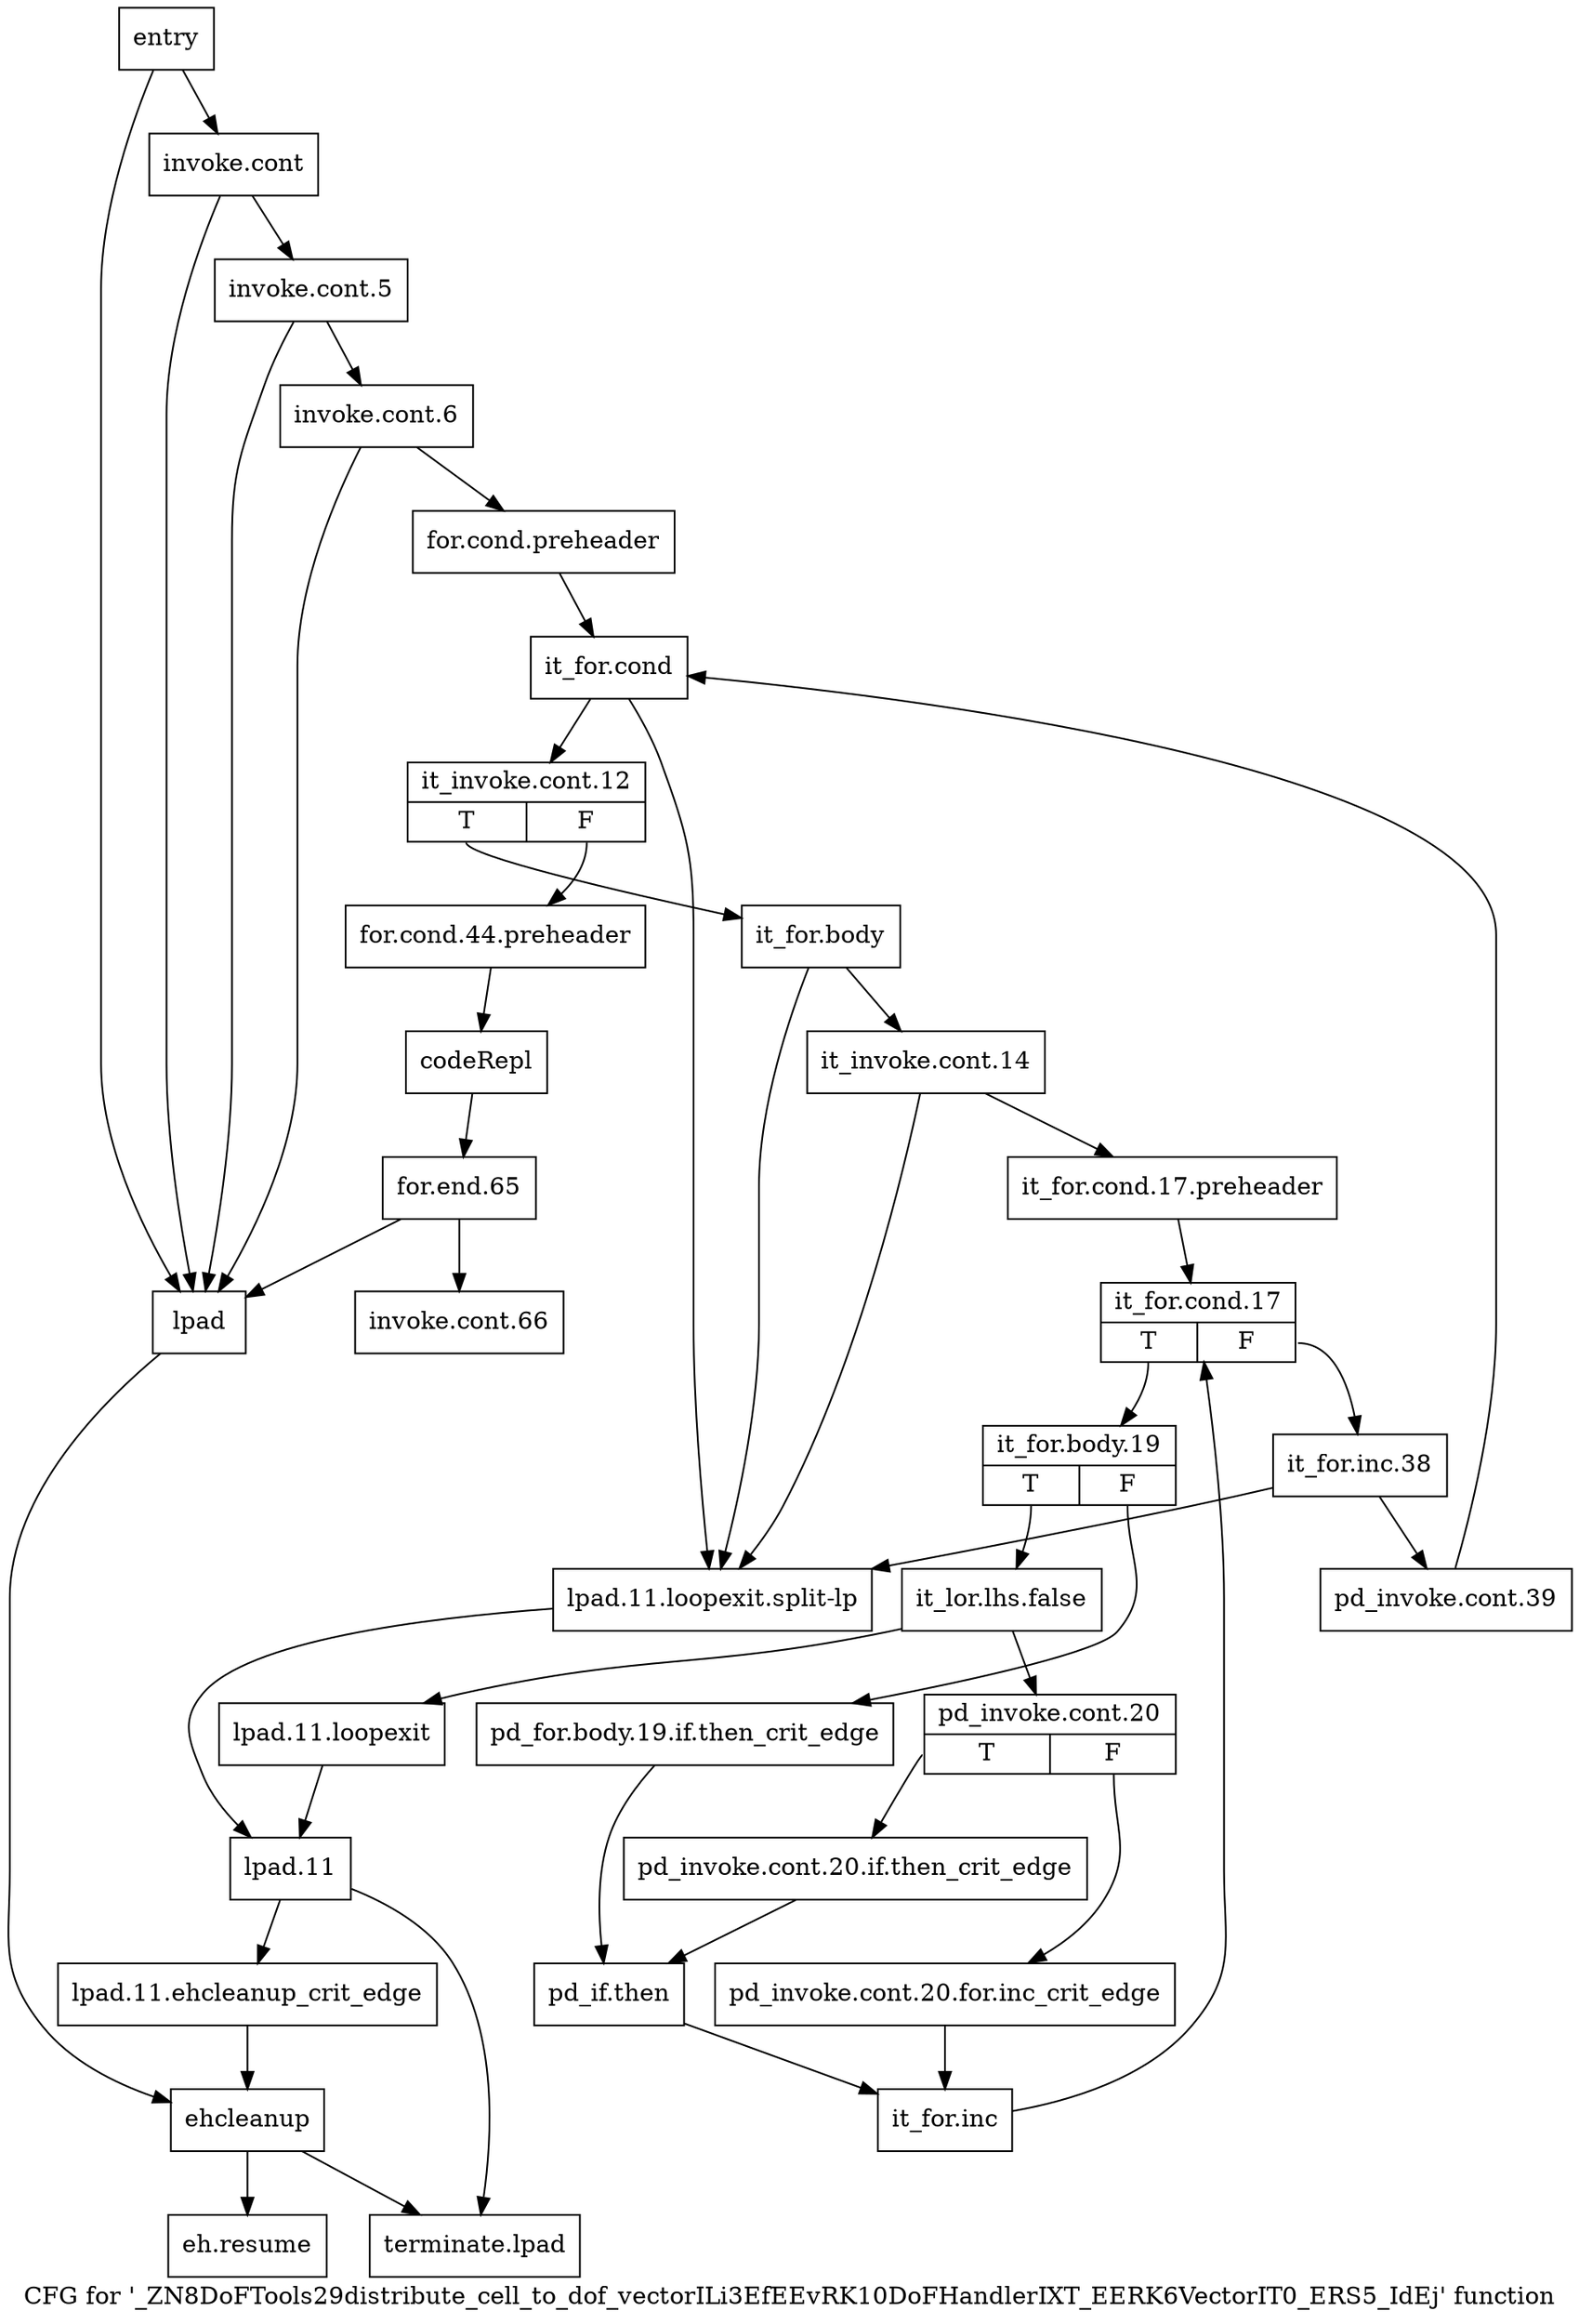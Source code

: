 digraph "CFG for '_ZN8DoFTools29distribute_cell_to_dof_vectorILi3EfEEvRK10DoFHandlerIXT_EERK6VectorIT0_ERS5_IdEj' function" {
	label="CFG for '_ZN8DoFTools29distribute_cell_to_dof_vectorILi3EfEEvRK10DoFHandlerIXT_EERK6VectorIT0_ERS5_IdEj' function";

	Node0x39ebb50 [shape=record,label="{entry}"];
	Node0x39ebb50 -> Node0x39f35b0;
	Node0x39ebb50 -> Node0x39f3b50;
	Node0x39f35b0 [shape=record,label="{invoke.cont}"];
	Node0x39f35b0 -> Node0x39f3600;
	Node0x39f35b0 -> Node0x39f3b50;
	Node0x39f3600 [shape=record,label="{invoke.cont.5}"];
	Node0x39f3600 -> Node0x39f3650;
	Node0x39f3600 -> Node0x39f3b50;
	Node0x39f3650 [shape=record,label="{invoke.cont.6}"];
	Node0x39f3650 -> Node0x39f36a0;
	Node0x39f3650 -> Node0x39f3b50;
	Node0x39f36a0 [shape=record,label="{for.cond.preheader}"];
	Node0x39f36a0 -> Node0x39f36f0;
	Node0x39f36f0 [shape=record,label="{it_for.cond}"];
	Node0x39f36f0 -> Node0x39f3740;
	Node0x39f36f0 -> Node0x39ed4a0;
	Node0x39f3740 [shape=record,label="{it_invoke.cont.12|{<s0>T|<s1>F}}"];
	Node0x39f3740:s0 -> Node0x39f37e0;
	Node0x39f3740:s1 -> Node0x39f3790;
	Node0x39f3790 [shape=record,label="{for.cond.44.preheader}"];
	Node0x39f3790 -> Node0x39ed680;
	Node0x39f37e0 [shape=record,label="{it_for.body}"];
	Node0x39f37e0 -> Node0x39f3830;
	Node0x39f37e0 -> Node0x39ed4a0;
	Node0x39f3830 [shape=record,label="{it_invoke.cont.14}"];
	Node0x39f3830 -> Node0x39f3880;
	Node0x39f3830 -> Node0x39ed4a0;
	Node0x39f3880 [shape=record,label="{it_for.cond.17.preheader}"];
	Node0x39f3880 -> Node0x39f38d0;
	Node0x39f38d0 [shape=record,label="{it_for.cond.17|{<s0>T|<s1>F}}"];
	Node0x39f38d0:s0 -> Node0x39f3920;
	Node0x39f38d0:s1 -> Node0x39ed5e0;
	Node0x39f3920 [shape=record,label="{it_for.body.19|{<s0>T|<s1>F}}"];
	Node0x39f3920:s0 -> Node0x39f39c0;
	Node0x39f3920:s1 -> Node0x39f3970;
	Node0x39f3970 [shape=record,label="{pd_for.body.19.if.then_crit_edge}"];
	Node0x39f3970 -> Node0x39f3b00;
	Node0x39f39c0 [shape=record,label="{it_lor.lhs.false}"];
	Node0x39f39c0 -> Node0x39f3a10;
	Node0x39f39c0 -> Node0x39f3ba0;
	Node0x39f3a10 [shape=record,label="{pd_invoke.cont.20|{<s0>T|<s1>F}}"];
	Node0x39f3a10:s0 -> Node0x39f3ab0;
	Node0x39f3a10:s1 -> Node0x39f3a60;
	Node0x39f3a60 [shape=record,label="{pd_invoke.cont.20.for.inc_crit_edge}"];
	Node0x39f3a60 -> Node0x39ed590;
	Node0x39f3ab0 [shape=record,label="{pd_invoke.cont.20.if.then_crit_edge}"];
	Node0x39f3ab0 -> Node0x39f3b00;
	Node0x39f3b00 [shape=record,label="{pd_if.then}"];
	Node0x39f3b00 -> Node0x39ed590;
	Node0x39f3b50 [shape=record,label="{lpad}"];
	Node0x39f3b50 -> Node0x39ed770;
	Node0x39f3ba0 [shape=record,label="{lpad.11.loopexit}"];
	Node0x39f3ba0 -> Node0x39ed4f0;
	Node0x39ed4a0 [shape=record,label="{lpad.11.loopexit.split-lp}"];
	Node0x39ed4a0 -> Node0x39ed4f0;
	Node0x39ed4f0 [shape=record,label="{lpad.11}"];
	Node0x39ed4f0 -> Node0x39ed540;
	Node0x39ed4f0 -> Node0x39ed810;
	Node0x39ed540 [shape=record,label="{lpad.11.ehcleanup_crit_edge}"];
	Node0x39ed540 -> Node0x39ed770;
	Node0x39ed590 [shape=record,label="{it_for.inc}"];
	Node0x39ed590 -> Node0x39f38d0;
	Node0x39ed5e0 [shape=record,label="{it_for.inc.38}"];
	Node0x39ed5e0 -> Node0x39ed630;
	Node0x39ed5e0 -> Node0x39ed4a0;
	Node0x39ed630 [shape=record,label="{pd_invoke.cont.39}"];
	Node0x39ed630 -> Node0x39f36f0;
	Node0x39ed680 [shape=record,label="{codeRepl}"];
	Node0x39ed680 -> Node0x39ed6d0;
	Node0x39ed6d0 [shape=record,label="{for.end.65}"];
	Node0x39ed6d0 -> Node0x39ed720;
	Node0x39ed6d0 -> Node0x39f3b50;
	Node0x39ed720 [shape=record,label="{invoke.cont.66}"];
	Node0x39ed770 [shape=record,label="{ehcleanup}"];
	Node0x39ed770 -> Node0x39ed7c0;
	Node0x39ed770 -> Node0x39ed810;
	Node0x39ed7c0 [shape=record,label="{eh.resume}"];
	Node0x39ed810 [shape=record,label="{terminate.lpad}"];
}
